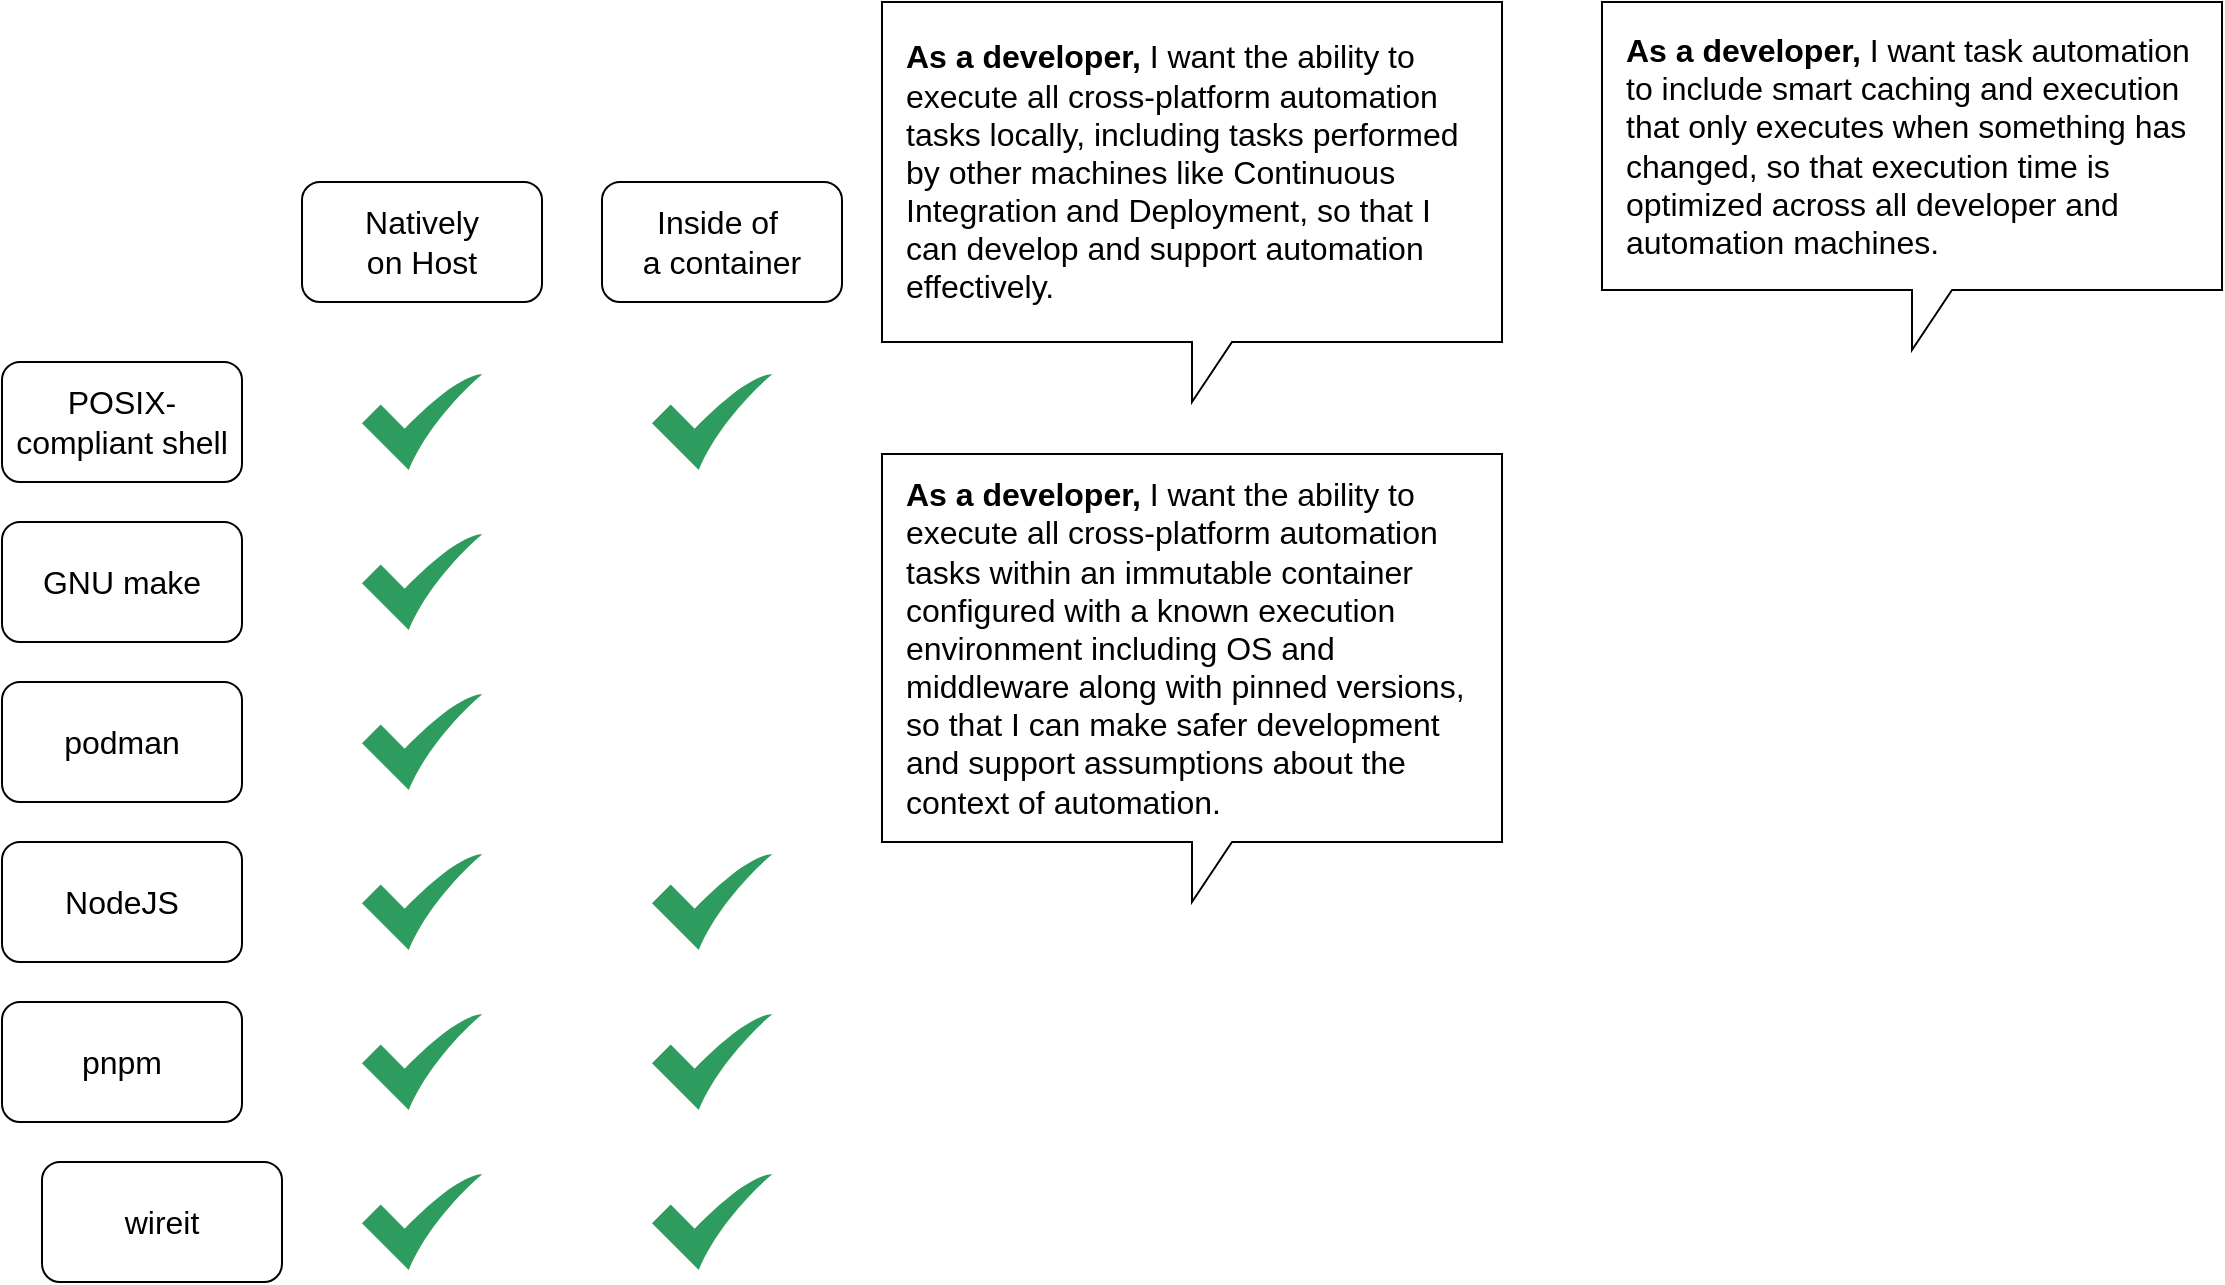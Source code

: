<mxfile>
    <diagram id="CW7f_bTAO_coUOs3hszG" name="containers">
        <mxGraphModel dx="1386" dy="528" grid="1" gridSize="10" guides="1" tooltips="1" connect="1" arrows="1" fold="1" page="1" pageScale="1" pageWidth="850" pageHeight="1100" math="0" shadow="0">
            <root>
                <mxCell id="0"/>
                <mxCell id="1" parent="0"/>
                <mxCell id="2" value="POSIX-compliant shell" style="rounded=1;whiteSpace=wrap;html=1;fontSize=16;" parent="1" vertex="1">
                    <mxGeometry x="70" y="280" width="120" height="60" as="geometry"/>
                </mxCell>
                <mxCell id="3" value="GNU make" style="rounded=1;whiteSpace=wrap;html=1;fontSize=16;" parent="1" vertex="1">
                    <mxGeometry x="70" y="360" width="120" height="60" as="geometry"/>
                </mxCell>
                <mxCell id="4" value="NodeJS" style="rounded=1;whiteSpace=wrap;html=1;fontSize=16;" parent="1" vertex="1">
                    <mxGeometry x="70" y="520" width="120" height="60" as="geometry"/>
                </mxCell>
                <mxCell id="5" value="podman" style="rounded=1;whiteSpace=wrap;html=1;fontSize=16;" parent="1" vertex="1">
                    <mxGeometry x="70" y="440" width="120" height="60" as="geometry"/>
                </mxCell>
                <mxCell id="17" value="pnpm" style="rounded=1;whiteSpace=wrap;html=1;fontSize=16;" vertex="1" parent="1">
                    <mxGeometry x="70" y="600" width="120" height="60" as="geometry"/>
                </mxCell>
                <mxCell id="18" value="wireit" style="rounded=1;whiteSpace=wrap;html=1;fontSize=16;" vertex="1" parent="1">
                    <mxGeometry x="90" y="680" width="120" height="60" as="geometry"/>
                </mxCell>
                <mxCell id="19" value="Natively&lt;br&gt;on Host" style="rounded=1;whiteSpace=wrap;html=1;fontSize=16;" vertex="1" parent="1">
                    <mxGeometry x="220" y="190" width="120" height="60" as="geometry"/>
                </mxCell>
                <mxCell id="20" value="Inside of&amp;nbsp;&lt;br&gt;a container" style="rounded=1;whiteSpace=wrap;html=1;fontSize=16;" vertex="1" parent="1">
                    <mxGeometry x="370" y="190" width="120" height="60" as="geometry"/>
                </mxCell>
                <mxCell id="21" value="" style="sketch=0;html=1;aspect=fixed;strokeColor=none;shadow=0;align=center;verticalAlign=top;fillColor=#2D9C5E;shape=mxgraph.gcp2.check" vertex="1" parent="1">
                    <mxGeometry x="250" y="286" width="60" height="48" as="geometry"/>
                </mxCell>
                <mxCell id="22" value="" style="sketch=0;html=1;aspect=fixed;strokeColor=none;shadow=0;align=center;verticalAlign=top;fillColor=#2D9C5E;shape=mxgraph.gcp2.check" vertex="1" parent="1">
                    <mxGeometry x="395" y="286" width="60" height="48" as="geometry"/>
                </mxCell>
                <mxCell id="23" value="" style="sketch=0;html=1;aspect=fixed;strokeColor=none;shadow=0;align=center;verticalAlign=top;fillColor=#2D9C5E;shape=mxgraph.gcp2.check" vertex="1" parent="1">
                    <mxGeometry x="250" y="366" width="60" height="48" as="geometry"/>
                </mxCell>
                <mxCell id="24" value="" style="sketch=0;html=1;aspect=fixed;strokeColor=none;shadow=0;align=center;verticalAlign=top;fillColor=#2D9C5E;shape=mxgraph.gcp2.check" vertex="1" parent="1">
                    <mxGeometry x="250" y="446" width="60" height="48" as="geometry"/>
                </mxCell>
                <mxCell id="27" value="&lt;b&gt;As a developer,&lt;/b&gt; I want the ability to execute all cross-platform automation tasks locally, including tasks performed by other machines like Continuous Integration and Deployment, so that I can develop and support automation effectively." style="shape=callout;whiteSpace=wrap;html=1;perimeter=calloutPerimeter;position2=0.5;fontSize=16;align=left;spacing=12;" vertex="1" parent="1">
                    <mxGeometry x="510" y="100" width="310" height="200" as="geometry"/>
                </mxCell>
                <mxCell id="29" value="&lt;b&gt;As a developer,&lt;/b&gt; I want the ability to execute all cross-platform automation tasks within an immutable container configured with a known execution environment including OS and middleware along with pinned versions, so that I can make safer development and support assumptions about the context of automation." style="shape=callout;whiteSpace=wrap;html=1;perimeter=calloutPerimeter;position2=0.5;fontSize=16;align=left;spacing=12;" vertex="1" parent="1">
                    <mxGeometry x="510" y="326" width="310" height="224" as="geometry"/>
                </mxCell>
                <mxCell id="30" value="&lt;b&gt;As a developer,&lt;/b&gt; I want task automation to include smart caching and execution that only executes when something has changed, so that execution time is optimized across all developer and automation machines." style="shape=callout;whiteSpace=wrap;html=1;perimeter=calloutPerimeter;position2=0.5;fontSize=16;align=left;spacing=12;" vertex="1" parent="1">
                    <mxGeometry x="870" y="100" width="310" height="174" as="geometry"/>
                </mxCell>
                <mxCell id="31" value="" style="sketch=0;html=1;aspect=fixed;strokeColor=none;shadow=0;align=center;verticalAlign=top;fillColor=#2D9C5E;shape=mxgraph.gcp2.check" vertex="1" parent="1">
                    <mxGeometry x="250" y="526" width="60" height="48" as="geometry"/>
                </mxCell>
                <mxCell id="32" value="" style="sketch=0;html=1;aspect=fixed;strokeColor=none;shadow=0;align=center;verticalAlign=top;fillColor=#2D9C5E;shape=mxgraph.gcp2.check" vertex="1" parent="1">
                    <mxGeometry x="395" y="526" width="60" height="48" as="geometry"/>
                </mxCell>
                <mxCell id="33" value="" style="sketch=0;html=1;aspect=fixed;strokeColor=none;shadow=0;align=center;verticalAlign=top;fillColor=#2D9C5E;shape=mxgraph.gcp2.check" vertex="1" parent="1">
                    <mxGeometry x="250" y="606" width="60" height="48" as="geometry"/>
                </mxCell>
                <mxCell id="34" value="" style="sketch=0;html=1;aspect=fixed;strokeColor=none;shadow=0;align=center;verticalAlign=top;fillColor=#2D9C5E;shape=mxgraph.gcp2.check" vertex="1" parent="1">
                    <mxGeometry x="395" y="606" width="60" height="48" as="geometry"/>
                </mxCell>
                <mxCell id="35" value="" style="sketch=0;html=1;aspect=fixed;strokeColor=none;shadow=0;align=center;verticalAlign=top;fillColor=#2D9C5E;shape=mxgraph.gcp2.check" vertex="1" parent="1">
                    <mxGeometry x="250" y="686" width="60" height="48" as="geometry"/>
                </mxCell>
                <mxCell id="36" value="" style="sketch=0;html=1;aspect=fixed;strokeColor=none;shadow=0;align=center;verticalAlign=top;fillColor=#2D9C5E;shape=mxgraph.gcp2.check" vertex="1" parent="1">
                    <mxGeometry x="395" y="686" width="60" height="48" as="geometry"/>
                </mxCell>
            </root>
        </mxGraphModel>
    </diagram>
</mxfile>
